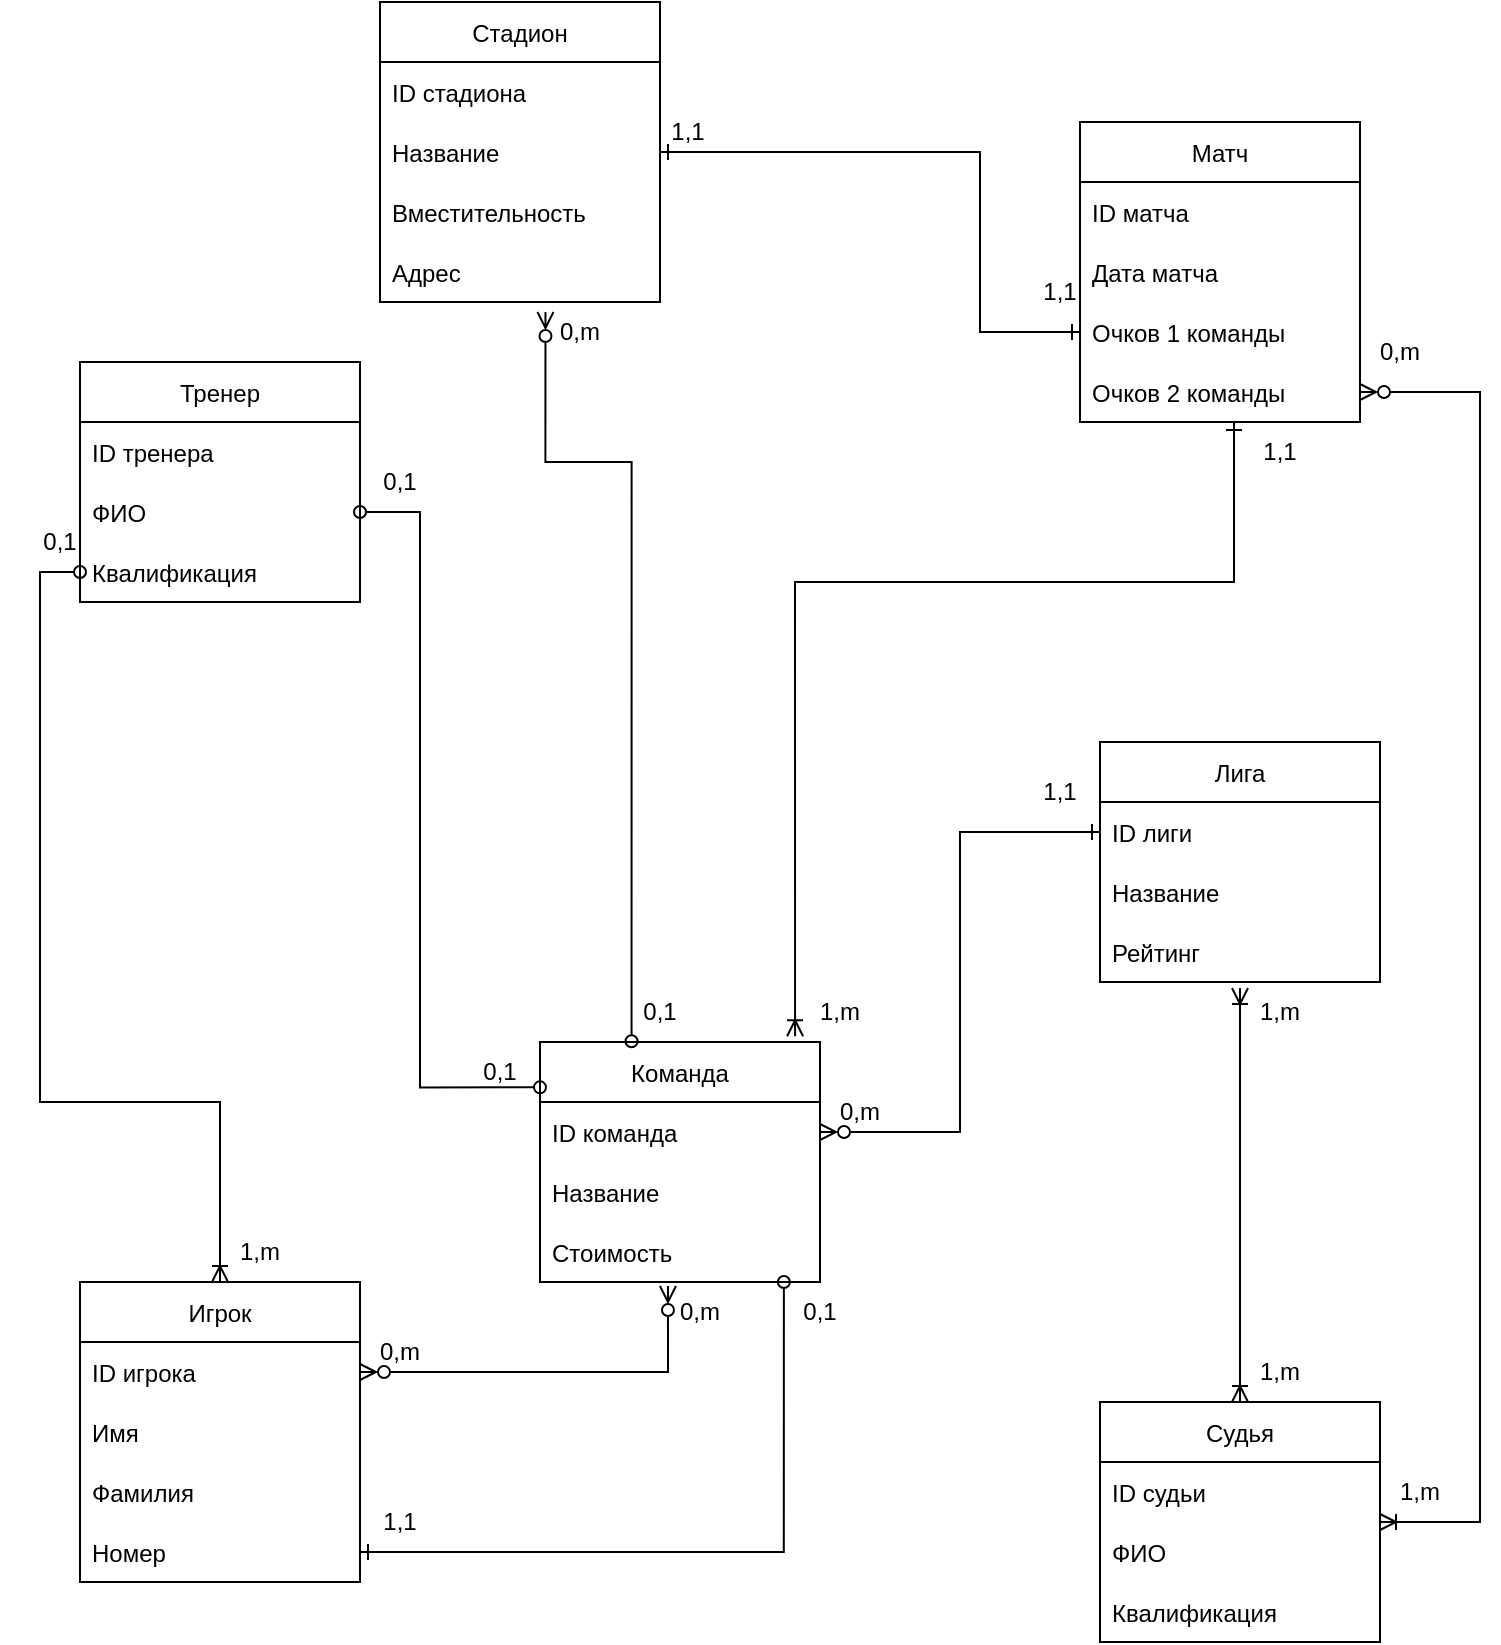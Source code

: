 <mxfile version="15.9.1" type="github">
  <diagram id="3_YQKOACxYvt7XOfBBc9" name="Page-1">
    <mxGraphModel dx="1261" dy="819" grid="1" gridSize="10" guides="1" tooltips="1" connect="1" arrows="1" fold="1" page="1" pageScale="1" pageWidth="827" pageHeight="1169" math="0" shadow="0">
      <root>
        <mxCell id="0" />
        <mxCell id="1" parent="0" />
        <mxCell id="Mxb0vJzZVwyU6tV7pDCC-2" style="edgeStyle=orthogonalEdgeStyle;rounded=0;orthogonalLoop=1;jettySize=auto;html=1;startArrow=ERzeroToMany;startFill=0;endArrow=ERzeroToMany;endFill=0;exitX=1;exitY=0.5;exitDx=0;exitDy=0;entryX=0.457;entryY=1.067;entryDx=0;entryDy=0;entryPerimeter=0;" parent="1" source="ZcexI3kBWG93A0h3Vna6-2" edge="1" target="JJl4Hp-SLf-2lZsOKgYw-11">
          <mxGeometry relative="1" as="geometry">
            <mxPoint x="380" y="715" as="targetPoint" />
            <Array as="points">
              <mxPoint x="374" y="725" />
            </Array>
          </mxGeometry>
        </mxCell>
        <mxCell id="ZcexI3kBWG93A0h3Vna6-1" value="Игрок" style="swimlane;fontStyle=0;childLayout=stackLayout;horizontal=1;startSize=30;horizontalStack=0;resizeParent=1;resizeParentMax=0;resizeLast=0;collapsible=1;marginBottom=0;" parent="1" vertex="1">
          <mxGeometry x="80" y="680" width="140" height="150" as="geometry" />
        </mxCell>
        <mxCell id="ZcexI3kBWG93A0h3Vna6-2" value="ID игрока" style="text;strokeColor=none;fillColor=none;align=left;verticalAlign=middle;spacingLeft=4;spacingRight=4;overflow=hidden;points=[[0,0.5],[1,0.5]];portConstraint=eastwest;rotatable=0;" parent="ZcexI3kBWG93A0h3Vna6-1" vertex="1">
          <mxGeometry y="30" width="140" height="30" as="geometry" />
        </mxCell>
        <mxCell id="ZcexI3kBWG93A0h3Vna6-3" value="Имя" style="text;strokeColor=none;fillColor=none;align=left;verticalAlign=middle;spacingLeft=4;spacingRight=4;overflow=hidden;points=[[0,0.5],[1,0.5]];portConstraint=eastwest;rotatable=0;" parent="ZcexI3kBWG93A0h3Vna6-1" vertex="1">
          <mxGeometry y="60" width="140" height="30" as="geometry" />
        </mxCell>
        <mxCell id="ZcexI3kBWG93A0h3Vna6-4" value="Фамилия" style="text;strokeColor=none;fillColor=none;align=left;verticalAlign=middle;spacingLeft=4;spacingRight=4;overflow=hidden;points=[[0,0.5],[1,0.5]];portConstraint=eastwest;rotatable=0;" parent="ZcexI3kBWG93A0h3Vna6-1" vertex="1">
          <mxGeometry y="90" width="140" height="30" as="geometry" />
        </mxCell>
        <mxCell id="ZcexI3kBWG93A0h3Vna6-5" value="Номер" style="text;strokeColor=none;fillColor=none;align=left;verticalAlign=middle;spacingLeft=4;spacingRight=4;overflow=hidden;points=[[0,0.5],[1,0.5]];portConstraint=eastwest;rotatable=0;" parent="ZcexI3kBWG93A0h3Vna6-1" vertex="1">
          <mxGeometry y="120" width="140" height="30" as="geometry" />
        </mxCell>
        <mxCell id="ZcexI3kBWG93A0h3Vna6-7" value="Команда" style="swimlane;fontStyle=0;childLayout=stackLayout;horizontal=1;startSize=30;horizontalStack=0;resizeParent=1;resizeParentMax=0;resizeLast=0;collapsible=1;marginBottom=0;" parent="1" vertex="1">
          <mxGeometry x="310" y="560" width="140" height="120" as="geometry" />
        </mxCell>
        <mxCell id="ZcexI3kBWG93A0h3Vna6-8" value="ID команда" style="text;strokeColor=none;fillColor=none;align=left;verticalAlign=middle;spacingLeft=4;spacingRight=4;overflow=hidden;points=[[0,0.5],[1,0.5]];portConstraint=eastwest;rotatable=0;" parent="ZcexI3kBWG93A0h3Vna6-7" vertex="1">
          <mxGeometry y="30" width="140" height="30" as="geometry" />
        </mxCell>
        <mxCell id="ZcexI3kBWG93A0h3Vna6-9" value="Название" style="text;strokeColor=none;fillColor=none;align=left;verticalAlign=middle;spacingLeft=4;spacingRight=4;overflow=hidden;points=[[0,0.5],[1,0.5]];portConstraint=eastwest;rotatable=0;" parent="ZcexI3kBWG93A0h3Vna6-7" vertex="1">
          <mxGeometry y="60" width="140" height="30" as="geometry" />
        </mxCell>
        <mxCell id="JJl4Hp-SLf-2lZsOKgYw-11" value="Стоимость" style="text;strokeColor=none;fillColor=none;align=left;verticalAlign=middle;spacingLeft=4;spacingRight=4;overflow=hidden;points=[[0,0.5],[1,0.5]];portConstraint=eastwest;rotatable=0;" vertex="1" parent="ZcexI3kBWG93A0h3Vna6-7">
          <mxGeometry y="90" width="140" height="30" as="geometry" />
        </mxCell>
        <mxCell id="ZcexI3kBWG93A0h3Vna6-11" value="Лига" style="swimlane;fontStyle=0;childLayout=stackLayout;horizontal=1;startSize=30;horizontalStack=0;resizeParent=1;resizeParentMax=0;resizeLast=0;collapsible=1;marginBottom=0;" parent="1" vertex="1">
          <mxGeometry x="590" y="410" width="140" height="120" as="geometry" />
        </mxCell>
        <mxCell id="ZcexI3kBWG93A0h3Vna6-12" value="ID лиги" style="text;strokeColor=none;fillColor=none;align=left;verticalAlign=middle;spacingLeft=4;spacingRight=4;overflow=hidden;points=[[0,0.5],[1,0.5]];portConstraint=eastwest;rotatable=0;" parent="ZcexI3kBWG93A0h3Vna6-11" vertex="1">
          <mxGeometry y="30" width="140" height="30" as="geometry" />
        </mxCell>
        <mxCell id="ZcexI3kBWG93A0h3Vna6-13" value="Название" style="text;strokeColor=none;fillColor=none;align=left;verticalAlign=middle;spacingLeft=4;spacingRight=4;overflow=hidden;points=[[0,0.5],[1,0.5]];portConstraint=eastwest;rotatable=0;" parent="ZcexI3kBWG93A0h3Vna6-11" vertex="1">
          <mxGeometry y="60" width="140" height="30" as="geometry" />
        </mxCell>
        <mxCell id="ZcexI3kBWG93A0h3Vna6-14" value="Рейтинг" style="text;strokeColor=none;fillColor=none;align=left;verticalAlign=middle;spacingLeft=4;spacingRight=4;overflow=hidden;points=[[0,0.5],[1,0.5]];portConstraint=eastwest;rotatable=0;" parent="ZcexI3kBWG93A0h3Vna6-11" vertex="1">
          <mxGeometry y="90" width="140" height="30" as="geometry" />
        </mxCell>
        <mxCell id="ZcexI3kBWG93A0h3Vna6-15" value="Матч" style="swimlane;fontStyle=0;childLayout=stackLayout;horizontal=1;startSize=30;horizontalStack=0;resizeParent=1;resizeParentMax=0;resizeLast=0;collapsible=1;marginBottom=0;" parent="1" vertex="1">
          <mxGeometry x="580" y="100" width="140" height="150" as="geometry" />
        </mxCell>
        <mxCell id="ZcexI3kBWG93A0h3Vna6-19" value="ID матча" style="text;strokeColor=none;fillColor=none;align=left;verticalAlign=middle;spacingLeft=4;spacingRight=4;overflow=hidden;points=[[0,0.5],[1,0.5]];portConstraint=eastwest;rotatable=0;" parent="ZcexI3kBWG93A0h3Vna6-15" vertex="1">
          <mxGeometry y="30" width="140" height="30" as="geometry" />
        </mxCell>
        <mxCell id="JJl4Hp-SLf-2lZsOKgYw-31" value="Дата матча" style="text;strokeColor=none;fillColor=none;align=left;verticalAlign=middle;spacingLeft=4;spacingRight=4;overflow=hidden;points=[[0,0.5],[1,0.5]];portConstraint=eastwest;rotatable=0;" vertex="1" parent="ZcexI3kBWG93A0h3Vna6-15">
          <mxGeometry y="60" width="140" height="30" as="geometry" />
        </mxCell>
        <mxCell id="Mxb0vJzZVwyU6tV7pDCC-3" value="Очков 1 команды" style="text;strokeColor=none;fillColor=none;align=left;verticalAlign=middle;spacingLeft=4;spacingRight=4;overflow=hidden;points=[[0,0.5],[1,0.5]];portConstraint=eastwest;rotatable=0;" parent="ZcexI3kBWG93A0h3Vna6-15" vertex="1">
          <mxGeometry y="90" width="140" height="30" as="geometry" />
        </mxCell>
        <mxCell id="Mxb0vJzZVwyU6tV7pDCC-4" value="Очков 2 команды" style="text;strokeColor=none;fillColor=none;align=left;verticalAlign=middle;spacingLeft=4;spacingRight=4;overflow=hidden;points=[[0,0.5],[1,0.5]];portConstraint=eastwest;rotatable=0;" parent="ZcexI3kBWG93A0h3Vna6-15" vertex="1">
          <mxGeometry y="120" width="140" height="30" as="geometry" />
        </mxCell>
        <mxCell id="ZcexI3kBWG93A0h3Vna6-20" value="Стадион" style="swimlane;fontStyle=0;childLayout=stackLayout;horizontal=1;startSize=30;horizontalStack=0;resizeParent=1;resizeParentMax=0;resizeLast=0;collapsible=1;marginBottom=0;" parent="1" vertex="1">
          <mxGeometry x="230" y="40" width="140" height="150" as="geometry" />
        </mxCell>
        <mxCell id="ZcexI3kBWG93A0h3Vna6-21" value="ID стадиона" style="text;strokeColor=none;fillColor=none;align=left;verticalAlign=middle;spacingLeft=4;spacingRight=4;overflow=hidden;points=[[0,0.5],[1,0.5]];portConstraint=eastwest;rotatable=0;" parent="ZcexI3kBWG93A0h3Vna6-20" vertex="1">
          <mxGeometry y="30" width="140" height="30" as="geometry" />
        </mxCell>
        <mxCell id="ZcexI3kBWG93A0h3Vna6-22" value="Название" style="text;strokeColor=none;fillColor=none;align=left;verticalAlign=middle;spacingLeft=4;spacingRight=4;overflow=hidden;points=[[0,0.5],[1,0.5]];portConstraint=eastwest;rotatable=0;" parent="ZcexI3kBWG93A0h3Vna6-20" vertex="1">
          <mxGeometry y="60" width="140" height="30" as="geometry" />
        </mxCell>
        <mxCell id="ZcexI3kBWG93A0h3Vna6-23" value="Вместительность" style="text;strokeColor=none;fillColor=none;align=left;verticalAlign=middle;spacingLeft=4;spacingRight=4;overflow=hidden;points=[[0,0.5],[1,0.5]];portConstraint=eastwest;rotatable=0;" parent="ZcexI3kBWG93A0h3Vna6-20" vertex="1">
          <mxGeometry y="90" width="140" height="30" as="geometry" />
        </mxCell>
        <mxCell id="Mxb0vJzZVwyU6tV7pDCC-6" value="Адрес" style="text;strokeColor=none;fillColor=none;align=left;verticalAlign=middle;spacingLeft=4;spacingRight=4;overflow=hidden;points=[[0,0.5],[1,0.5]];portConstraint=eastwest;rotatable=0;" parent="ZcexI3kBWG93A0h3Vna6-20" vertex="1">
          <mxGeometry y="120" width="140" height="30" as="geometry" />
        </mxCell>
        <mxCell id="Mxb0vJzZVwyU6tV7pDCC-1" style="edgeStyle=orthogonalEdgeStyle;rounded=0;orthogonalLoop=1;jettySize=auto;html=1;entryX=0;entryY=0.5;entryDx=0;entryDy=0;startArrow=ERzeroToMany;startFill=0;endArrow=ERone;endFill=0;" parent="1" source="ZcexI3kBWG93A0h3Vna6-8" target="ZcexI3kBWG93A0h3Vna6-12" edge="1">
          <mxGeometry relative="1" as="geometry" />
        </mxCell>
        <mxCell id="Mxb0vJzZVwyU6tV7pDCC-5" style="edgeStyle=orthogonalEdgeStyle;rounded=0;orthogonalLoop=1;jettySize=auto;html=1;startArrow=ERoneToMany;startFill=0;endArrow=ERone;endFill=0;exitX=0.911;exitY=-0.024;exitDx=0;exitDy=0;exitPerimeter=0;entryX=0.55;entryY=1;entryDx=0;entryDy=0;entryPerimeter=0;" parent="1" source="ZcexI3kBWG93A0h3Vna6-7" target="Mxb0vJzZVwyU6tV7pDCC-4" edge="1">
          <mxGeometry relative="1" as="geometry">
            <mxPoint x="460" y="290" as="sourcePoint" />
            <mxPoint x="686" y="160" as="targetPoint" />
            <Array as="points">
              <mxPoint x="438" y="330" />
              <mxPoint x="657" y="330" />
            </Array>
          </mxGeometry>
        </mxCell>
        <mxCell id="Mxb0vJzZVwyU6tV7pDCC-7" style="edgeStyle=orthogonalEdgeStyle;rounded=0;orthogonalLoop=1;jettySize=auto;html=1;startArrow=ERone;startFill=0;endArrow=ERone;endFill=0;" parent="1" source="ZcexI3kBWG93A0h3Vna6-22" target="Mxb0vJzZVwyU6tV7pDCC-3" edge="1">
          <mxGeometry relative="1" as="geometry">
            <Array as="points">
              <mxPoint x="530" y="115" />
              <mxPoint x="530" y="205" />
            </Array>
          </mxGeometry>
        </mxCell>
        <mxCell id="Mxb0vJzZVwyU6tV7pDCC-8" style="edgeStyle=orthogonalEdgeStyle;rounded=0;orthogonalLoop=1;jettySize=auto;html=1;startArrow=ERzeroToMany;startFill=0;endArrow=oval;endFill=0;entryX=0.327;entryY=-0.003;entryDx=0;entryDy=0;entryPerimeter=0;exitX=0.591;exitY=1.167;exitDx=0;exitDy=0;exitPerimeter=0;" parent="1" source="Mxb0vJzZVwyU6tV7pDCC-6" target="ZcexI3kBWG93A0h3Vna6-7" edge="1">
          <mxGeometry relative="1" as="geometry">
            <mxPoint x="433" y="290" as="targetPoint" />
            <Array as="points">
              <mxPoint x="313" y="270" />
              <mxPoint x="356" y="270" />
            </Array>
            <mxPoint x="330" y="220" as="sourcePoint" />
          </mxGeometry>
        </mxCell>
        <mxCell id="Mxb0vJzZVwyU6tV7pDCC-13" style="edgeStyle=orthogonalEdgeStyle;rounded=0;orthogonalLoop=1;jettySize=auto;html=1;startArrow=oval;startFill=0;endArrow=ERoneToMany;endFill=0;entryX=0.5;entryY=0;entryDx=0;entryDy=0;" parent="1" source="Mxb0vJzZVwyU6tV7pDCC-12" target="ZcexI3kBWG93A0h3Vna6-1" edge="1">
          <mxGeometry relative="1" as="geometry">
            <mxPoint x="130" y="670" as="targetPoint" />
            <mxPoint x="150" y="360" as="sourcePoint" />
            <Array as="points">
              <mxPoint x="60" y="325" />
              <mxPoint x="60" y="590" />
              <mxPoint x="150" y="590" />
            </Array>
          </mxGeometry>
        </mxCell>
        <mxCell id="Mxb0vJzZVwyU6tV7pDCC-9" value="Тренер" style="swimlane;fontStyle=0;childLayout=stackLayout;horizontal=1;startSize=30;horizontalStack=0;resizeParent=1;resizeParentMax=0;resizeLast=0;collapsible=1;marginBottom=0;" parent="1" vertex="1">
          <mxGeometry x="80" y="220" width="140" height="120" as="geometry" />
        </mxCell>
        <mxCell id="Mxb0vJzZVwyU6tV7pDCC-10" value="ID тренера" style="text;strokeColor=none;fillColor=none;align=left;verticalAlign=middle;spacingLeft=4;spacingRight=4;overflow=hidden;points=[[0,0.5],[1,0.5]];portConstraint=eastwest;rotatable=0;" parent="Mxb0vJzZVwyU6tV7pDCC-9" vertex="1">
          <mxGeometry y="30" width="140" height="30" as="geometry" />
        </mxCell>
        <mxCell id="Mxb0vJzZVwyU6tV7pDCC-11" value="ФИО" style="text;strokeColor=none;fillColor=none;align=left;verticalAlign=middle;spacingLeft=4;spacingRight=4;overflow=hidden;points=[[0,0.5],[1,0.5]];portConstraint=eastwest;rotatable=0;" parent="Mxb0vJzZVwyU6tV7pDCC-9" vertex="1">
          <mxGeometry y="60" width="140" height="30" as="geometry" />
        </mxCell>
        <mxCell id="Mxb0vJzZVwyU6tV7pDCC-12" value="Квалификация" style="text;strokeColor=none;fillColor=none;align=left;verticalAlign=middle;spacingLeft=4;spacingRight=4;overflow=hidden;points=[[0,0.5],[1,0.5]];portConstraint=eastwest;rotatable=0;" parent="Mxb0vJzZVwyU6tV7pDCC-9" vertex="1">
          <mxGeometry y="90" width="140" height="30" as="geometry" />
        </mxCell>
        <mxCell id="JJl4Hp-SLf-2lZsOKgYw-6" style="edgeStyle=orthogonalEdgeStyle;rounded=0;orthogonalLoop=1;jettySize=auto;html=1;startArrow=ERoneToMany;startFill=0;endArrow=ERoneToMany;endFill=0;" edge="1" parent="1">
          <mxGeometry relative="1" as="geometry">
            <mxPoint x="660" y="740" as="sourcePoint" />
            <mxPoint x="660" y="533" as="targetPoint" />
            <Array as="points">
              <mxPoint x="660" y="533" />
            </Array>
          </mxGeometry>
        </mxCell>
        <mxCell id="JJl4Hp-SLf-2lZsOKgYw-8" style="edgeStyle=orthogonalEdgeStyle;rounded=0;orthogonalLoop=1;jettySize=auto;html=1;entryX=1;entryY=0.5;entryDx=0;entryDy=0;startArrow=ERoneToMany;startFill=0;endArrow=ERzeroToMany;endFill=0;" edge="1" parent="1" source="JJl4Hp-SLf-2lZsOKgYw-1" target="Mxb0vJzZVwyU6tV7pDCC-4">
          <mxGeometry relative="1" as="geometry">
            <mxPoint x="750" y="150" as="targetPoint" />
            <Array as="points">
              <mxPoint x="780" y="800" />
              <mxPoint x="780" y="235" />
            </Array>
          </mxGeometry>
        </mxCell>
        <mxCell id="JJl4Hp-SLf-2lZsOKgYw-1" value="Судья" style="swimlane;fontStyle=0;childLayout=stackLayout;horizontal=1;startSize=30;horizontalStack=0;resizeParent=1;resizeParentMax=0;resizeLast=0;collapsible=1;marginBottom=0;" vertex="1" parent="1">
          <mxGeometry x="590" y="740" width="140" height="120" as="geometry" />
        </mxCell>
        <mxCell id="JJl4Hp-SLf-2lZsOKgYw-2" value="ID судьи" style="text;strokeColor=none;fillColor=none;align=left;verticalAlign=middle;spacingLeft=4;spacingRight=4;overflow=hidden;points=[[0,0.5],[1,0.5]];portConstraint=eastwest;rotatable=0;" vertex="1" parent="JJl4Hp-SLf-2lZsOKgYw-1">
          <mxGeometry y="30" width="140" height="30" as="geometry" />
        </mxCell>
        <mxCell id="JJl4Hp-SLf-2lZsOKgYw-3" value="ФИО" style="text;strokeColor=none;fillColor=none;align=left;verticalAlign=middle;spacingLeft=4;spacingRight=4;overflow=hidden;points=[[0,0.5],[1,0.5]];portConstraint=eastwest;rotatable=0;" vertex="1" parent="JJl4Hp-SLf-2lZsOKgYw-1">
          <mxGeometry y="60" width="140" height="30" as="geometry" />
        </mxCell>
        <mxCell id="JJl4Hp-SLf-2lZsOKgYw-4" value="Квалификация" style="text;strokeColor=none;fillColor=none;align=left;verticalAlign=middle;spacingLeft=4;spacingRight=4;overflow=hidden;points=[[0,0.5],[1,0.5]];portConstraint=eastwest;rotatable=0;" vertex="1" parent="JJl4Hp-SLf-2lZsOKgYw-1">
          <mxGeometry y="90" width="140" height="30" as="geometry" />
        </mxCell>
        <mxCell id="JJl4Hp-SLf-2lZsOKgYw-9" style="edgeStyle=orthogonalEdgeStyle;rounded=0;orthogonalLoop=1;jettySize=auto;html=1;entryX=0.871;entryY=1;entryDx=0;entryDy=0;startArrow=ERone;startFill=0;endArrow=oval;endFill=0;entryPerimeter=0;exitX=1;exitY=0.5;exitDx=0;exitDy=0;" edge="1" parent="1" source="ZcexI3kBWG93A0h3Vna6-5" target="JJl4Hp-SLf-2lZsOKgYw-11">
          <mxGeometry relative="1" as="geometry">
            <Array as="points">
              <mxPoint x="432" y="815" />
            </Array>
          </mxGeometry>
        </mxCell>
        <mxCell id="JJl4Hp-SLf-2lZsOKgYw-10" style="edgeStyle=orthogonalEdgeStyle;rounded=0;orthogonalLoop=1;jettySize=auto;html=1;entryX=0;entryY=0.189;entryDx=0;entryDy=0;entryPerimeter=0;startArrow=oval;startFill=0;endArrow=oval;endFill=0;" edge="1" parent="1" source="Mxb0vJzZVwyU6tV7pDCC-11" target="ZcexI3kBWG93A0h3Vna6-7">
          <mxGeometry relative="1" as="geometry">
            <Array as="points">
              <mxPoint x="250" y="295" />
              <mxPoint x="250" y="583" />
            </Array>
          </mxGeometry>
        </mxCell>
        <mxCell id="JJl4Hp-SLf-2lZsOKgYw-13" value="0,1" style="text;html=1;strokeColor=none;fillColor=none;align=center;verticalAlign=middle;whiteSpace=wrap;rounded=0;" vertex="1" parent="1">
          <mxGeometry x="210" y="265" width="60" height="30" as="geometry" />
        </mxCell>
        <mxCell id="JJl4Hp-SLf-2lZsOKgYw-14" value="0,1" style="text;html=1;strokeColor=none;fillColor=none;align=center;verticalAlign=middle;whiteSpace=wrap;rounded=0;" vertex="1" parent="1">
          <mxGeometry x="420" y="680" width="60" height="30" as="geometry" />
        </mxCell>
        <mxCell id="JJl4Hp-SLf-2lZsOKgYw-15" value="0,1" style="text;html=1;strokeColor=none;fillColor=none;align=center;verticalAlign=middle;whiteSpace=wrap;rounded=0;" vertex="1" parent="1">
          <mxGeometry x="260" y="560" width="60" height="30" as="geometry" />
        </mxCell>
        <mxCell id="JJl4Hp-SLf-2lZsOKgYw-17" value="0,1" style="text;html=1;strokeColor=none;fillColor=none;align=center;verticalAlign=middle;whiteSpace=wrap;rounded=0;" vertex="1" parent="1">
          <mxGeometry x="40" y="295" width="60" height="30" as="geometry" />
        </mxCell>
        <mxCell id="JJl4Hp-SLf-2lZsOKgYw-18" value="0,m" style="text;html=1;strokeColor=none;fillColor=none;align=center;verticalAlign=middle;whiteSpace=wrap;rounded=0;" vertex="1" parent="1">
          <mxGeometry x="440" y="580" width="60" height="30" as="geometry" />
        </mxCell>
        <mxCell id="JJl4Hp-SLf-2lZsOKgYw-19" value="0,m" style="text;html=1;strokeColor=none;fillColor=none;align=center;verticalAlign=middle;whiteSpace=wrap;rounded=0;" vertex="1" parent="1">
          <mxGeometry x="360" y="680" width="60" height="30" as="geometry" />
        </mxCell>
        <mxCell id="JJl4Hp-SLf-2lZsOKgYw-20" value="0,m" style="text;html=1;strokeColor=none;fillColor=none;align=center;verticalAlign=middle;whiteSpace=wrap;rounded=0;" vertex="1" parent="1">
          <mxGeometry x="210" y="700" width="60" height="30" as="geometry" />
        </mxCell>
        <mxCell id="JJl4Hp-SLf-2lZsOKgYw-21" value="0,m" style="text;html=1;strokeColor=none;fillColor=none;align=center;verticalAlign=middle;whiteSpace=wrap;rounded=0;" vertex="1" parent="1">
          <mxGeometry x="300" y="190" width="60" height="30" as="geometry" />
        </mxCell>
        <mxCell id="JJl4Hp-SLf-2lZsOKgYw-22" value="0,m" style="text;html=1;strokeColor=none;fillColor=none;align=center;verticalAlign=middle;whiteSpace=wrap;rounded=0;" vertex="1" parent="1">
          <mxGeometry x="710" y="200" width="60" height="30" as="geometry" />
        </mxCell>
        <mxCell id="JJl4Hp-SLf-2lZsOKgYw-23" value="0,1" style="text;html=1;strokeColor=none;fillColor=none;align=center;verticalAlign=middle;whiteSpace=wrap;rounded=0;" vertex="1" parent="1">
          <mxGeometry x="340" y="530" width="60" height="30" as="geometry" />
        </mxCell>
        <mxCell id="JJl4Hp-SLf-2lZsOKgYw-24" value="1,1" style="text;html=1;strokeColor=none;fillColor=none;align=center;verticalAlign=middle;whiteSpace=wrap;rounded=0;" vertex="1" parent="1">
          <mxGeometry x="354" y="90" width="60" height="30" as="geometry" />
        </mxCell>
        <mxCell id="JJl4Hp-SLf-2lZsOKgYw-26" value="1,1" style="text;html=1;strokeColor=none;fillColor=none;align=center;verticalAlign=middle;whiteSpace=wrap;rounded=0;" vertex="1" parent="1">
          <mxGeometry x="540" y="170" width="60" height="30" as="geometry" />
        </mxCell>
        <mxCell id="JJl4Hp-SLf-2lZsOKgYw-27" value="1,1" style="text;html=1;strokeColor=none;fillColor=none;align=center;verticalAlign=middle;whiteSpace=wrap;rounded=0;" vertex="1" parent="1">
          <mxGeometry x="210" y="785" width="60" height="30" as="geometry" />
        </mxCell>
        <mxCell id="JJl4Hp-SLf-2lZsOKgYw-28" value="1,1" style="text;html=1;strokeColor=none;fillColor=none;align=center;verticalAlign=middle;whiteSpace=wrap;rounded=0;" vertex="1" parent="1">
          <mxGeometry x="650" y="250" width="60" height="30" as="geometry" />
        </mxCell>
        <mxCell id="JJl4Hp-SLf-2lZsOKgYw-29" value="1,1" style="text;html=1;strokeColor=none;fillColor=none;align=center;verticalAlign=middle;whiteSpace=wrap;rounded=0;" vertex="1" parent="1">
          <mxGeometry x="540" y="420" width="60" height="30" as="geometry" />
        </mxCell>
        <mxCell id="JJl4Hp-SLf-2lZsOKgYw-32" value="1,m" style="text;html=1;strokeColor=none;fillColor=none;align=center;verticalAlign=middle;whiteSpace=wrap;rounded=0;" vertex="1" parent="1">
          <mxGeometry x="140" y="650" width="60" height="30" as="geometry" />
        </mxCell>
        <mxCell id="JJl4Hp-SLf-2lZsOKgYw-33" value="1,m" style="text;html=1;strokeColor=none;fillColor=none;align=center;verticalAlign=middle;whiteSpace=wrap;rounded=0;" vertex="1" parent="1">
          <mxGeometry x="430" y="530" width="60" height="30" as="geometry" />
        </mxCell>
        <mxCell id="JJl4Hp-SLf-2lZsOKgYw-34" value="1,m" style="text;html=1;strokeColor=none;fillColor=none;align=center;verticalAlign=middle;whiteSpace=wrap;rounded=0;" vertex="1" parent="1">
          <mxGeometry x="650" y="530" width="60" height="30" as="geometry" />
        </mxCell>
        <mxCell id="JJl4Hp-SLf-2lZsOKgYw-35" value="1,m" style="text;html=1;strokeColor=none;fillColor=none;align=center;verticalAlign=middle;whiteSpace=wrap;rounded=0;" vertex="1" parent="1">
          <mxGeometry x="650" y="710" width="60" height="30" as="geometry" />
        </mxCell>
        <mxCell id="JJl4Hp-SLf-2lZsOKgYw-36" value="1,m" style="text;html=1;strokeColor=none;fillColor=none;align=center;verticalAlign=middle;whiteSpace=wrap;rounded=0;" vertex="1" parent="1">
          <mxGeometry x="720" y="770" width="60" height="30" as="geometry" />
        </mxCell>
      </root>
    </mxGraphModel>
  </diagram>
</mxfile>
